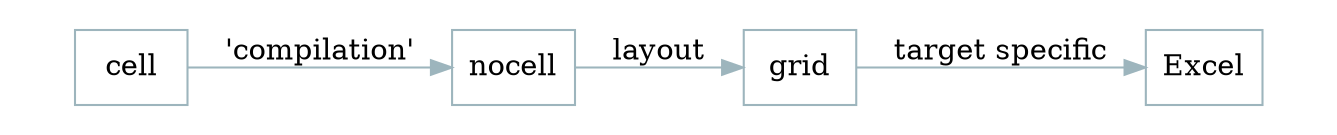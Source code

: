digraph languages {

graph [rankdir = "LR";
       pad = "0.5,0.2";
       ];

       edge [color = "#9db5bd"];
       node [shape = box;
	     color = "#9db5bd"];
       
	     cell -> nocell [label = "'compilation'"];
	     nocell -> grid [label = "layout"];
	     grid -> Excel [label = "target specific"];

}

       